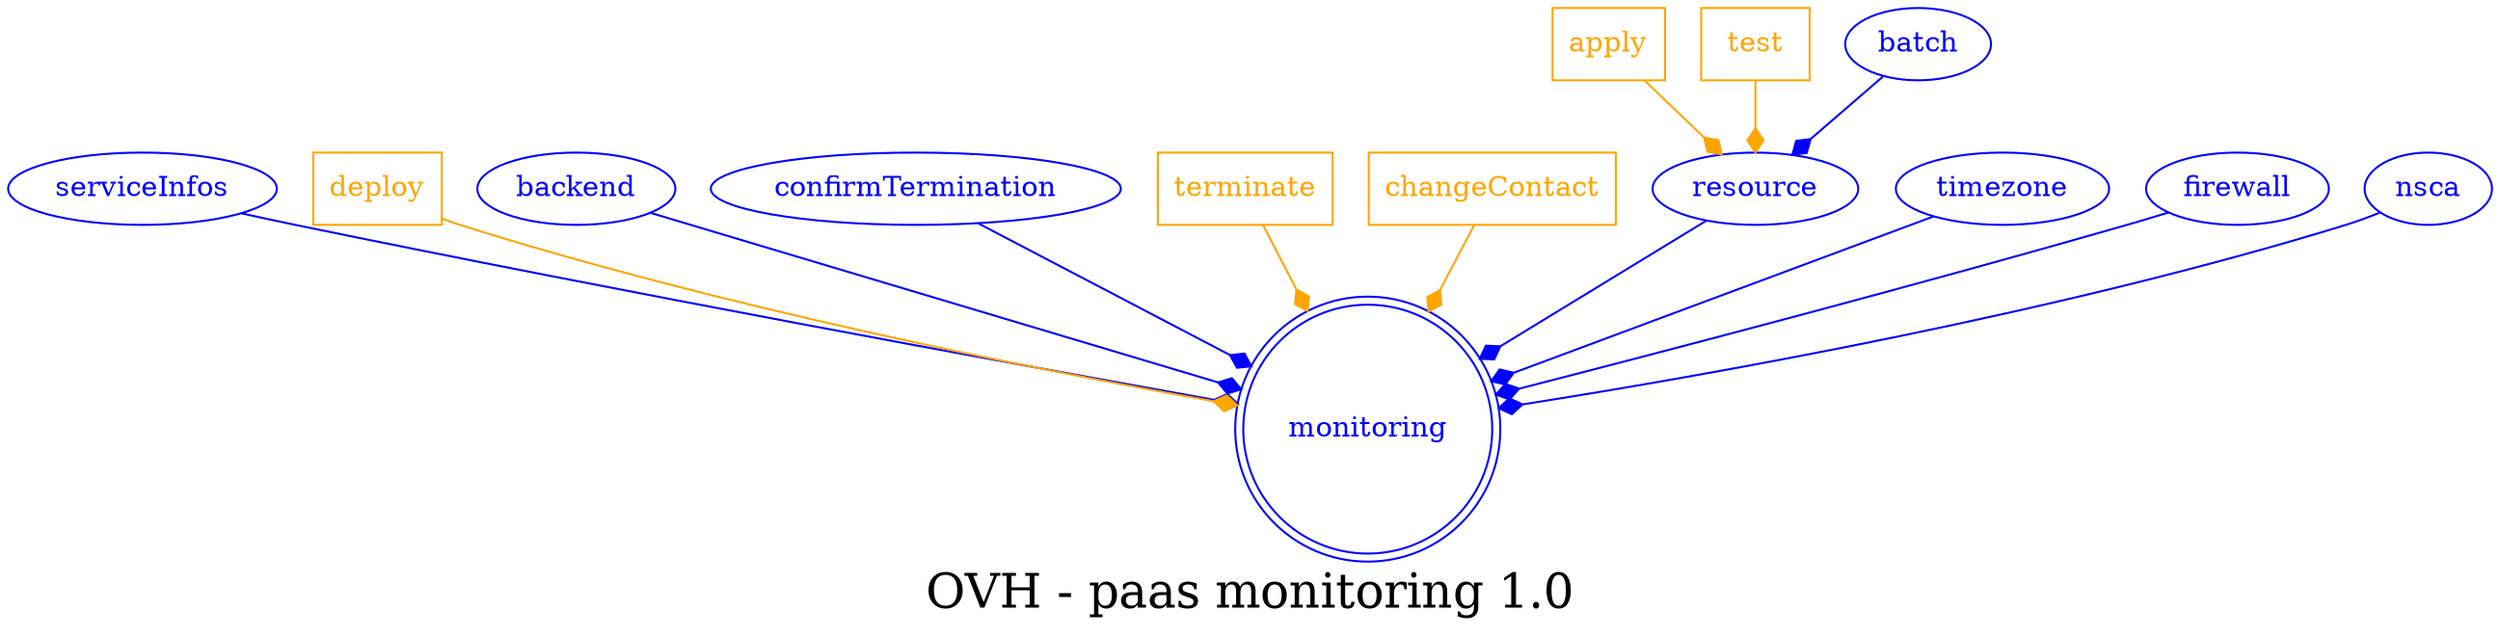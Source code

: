 digraph LexiconGraph {
graph[label="OVH - paas monitoring 1.0", fontsize=24]
splines=true
"monitoring" [color=blue, fontcolor=blue, shape=doublecircle]
"serviceInfos" -> "monitoring" [color=blue, fontcolor=blue, arrowhead=diamond, arrowtail=none]
"serviceInfos" [color=blue, fontcolor=blue, shape=ellipse]
"deploy" [color=orange, fontcolor=orange, shape=box]
"deploy" -> "monitoring" [color=orange, fontcolor=orange, arrowhead=diamond, arrowtail=none]
"backend" -> "monitoring" [color=blue, fontcolor=blue, arrowhead=diamond, arrowtail=none]
"backend" [color=blue, fontcolor=blue, shape=ellipse]
"confirmTermination" -> "monitoring" [color=blue, fontcolor=blue, arrowhead=diamond, arrowtail=none]
"confirmTermination" [color=blue, fontcolor=blue, shape=ellipse]
"terminate" [color=orange, fontcolor=orange, shape=box]
"terminate" -> "monitoring" [color=orange, fontcolor=orange, arrowhead=diamond, arrowtail=none]
"changeContact" [color=orange, fontcolor=orange, shape=box]
"changeContact" -> "monitoring" [color=orange, fontcolor=orange, arrowhead=diamond, arrowtail=none]
"resource" -> "monitoring" [color=blue, fontcolor=blue, arrowhead=diamond, arrowtail=none]
"resource" [color=blue, fontcolor=blue, shape=ellipse]
"apply" [color=orange, fontcolor=orange, shape=box]
"apply" -> "resource" [color=orange, fontcolor=orange, arrowhead=diamond, arrowtail=none]
"test" [color=orange, fontcolor=orange, shape=box]
"test" -> "resource" [color=orange, fontcolor=orange, arrowhead=diamond, arrowtail=none]
"batch" -> "resource" [color=blue, fontcolor=blue, arrowhead=diamond, arrowtail=none]
"batch" [color=blue, fontcolor=blue, shape=ellipse]
"timezone" -> "monitoring" [color=blue, fontcolor=blue, arrowhead=diamond, arrowtail=none]
"timezone" [color=blue, fontcolor=blue, shape=ellipse]
"firewall" -> "monitoring" [color=blue, fontcolor=blue, arrowhead=diamond, arrowtail=none]
"firewall" [color=blue, fontcolor=blue, shape=ellipse]
"nsca" -> "monitoring" [color=blue, fontcolor=blue, arrowhead=diamond, arrowtail=none]
"nsca" [color=blue, fontcolor=blue, shape=ellipse]
}
